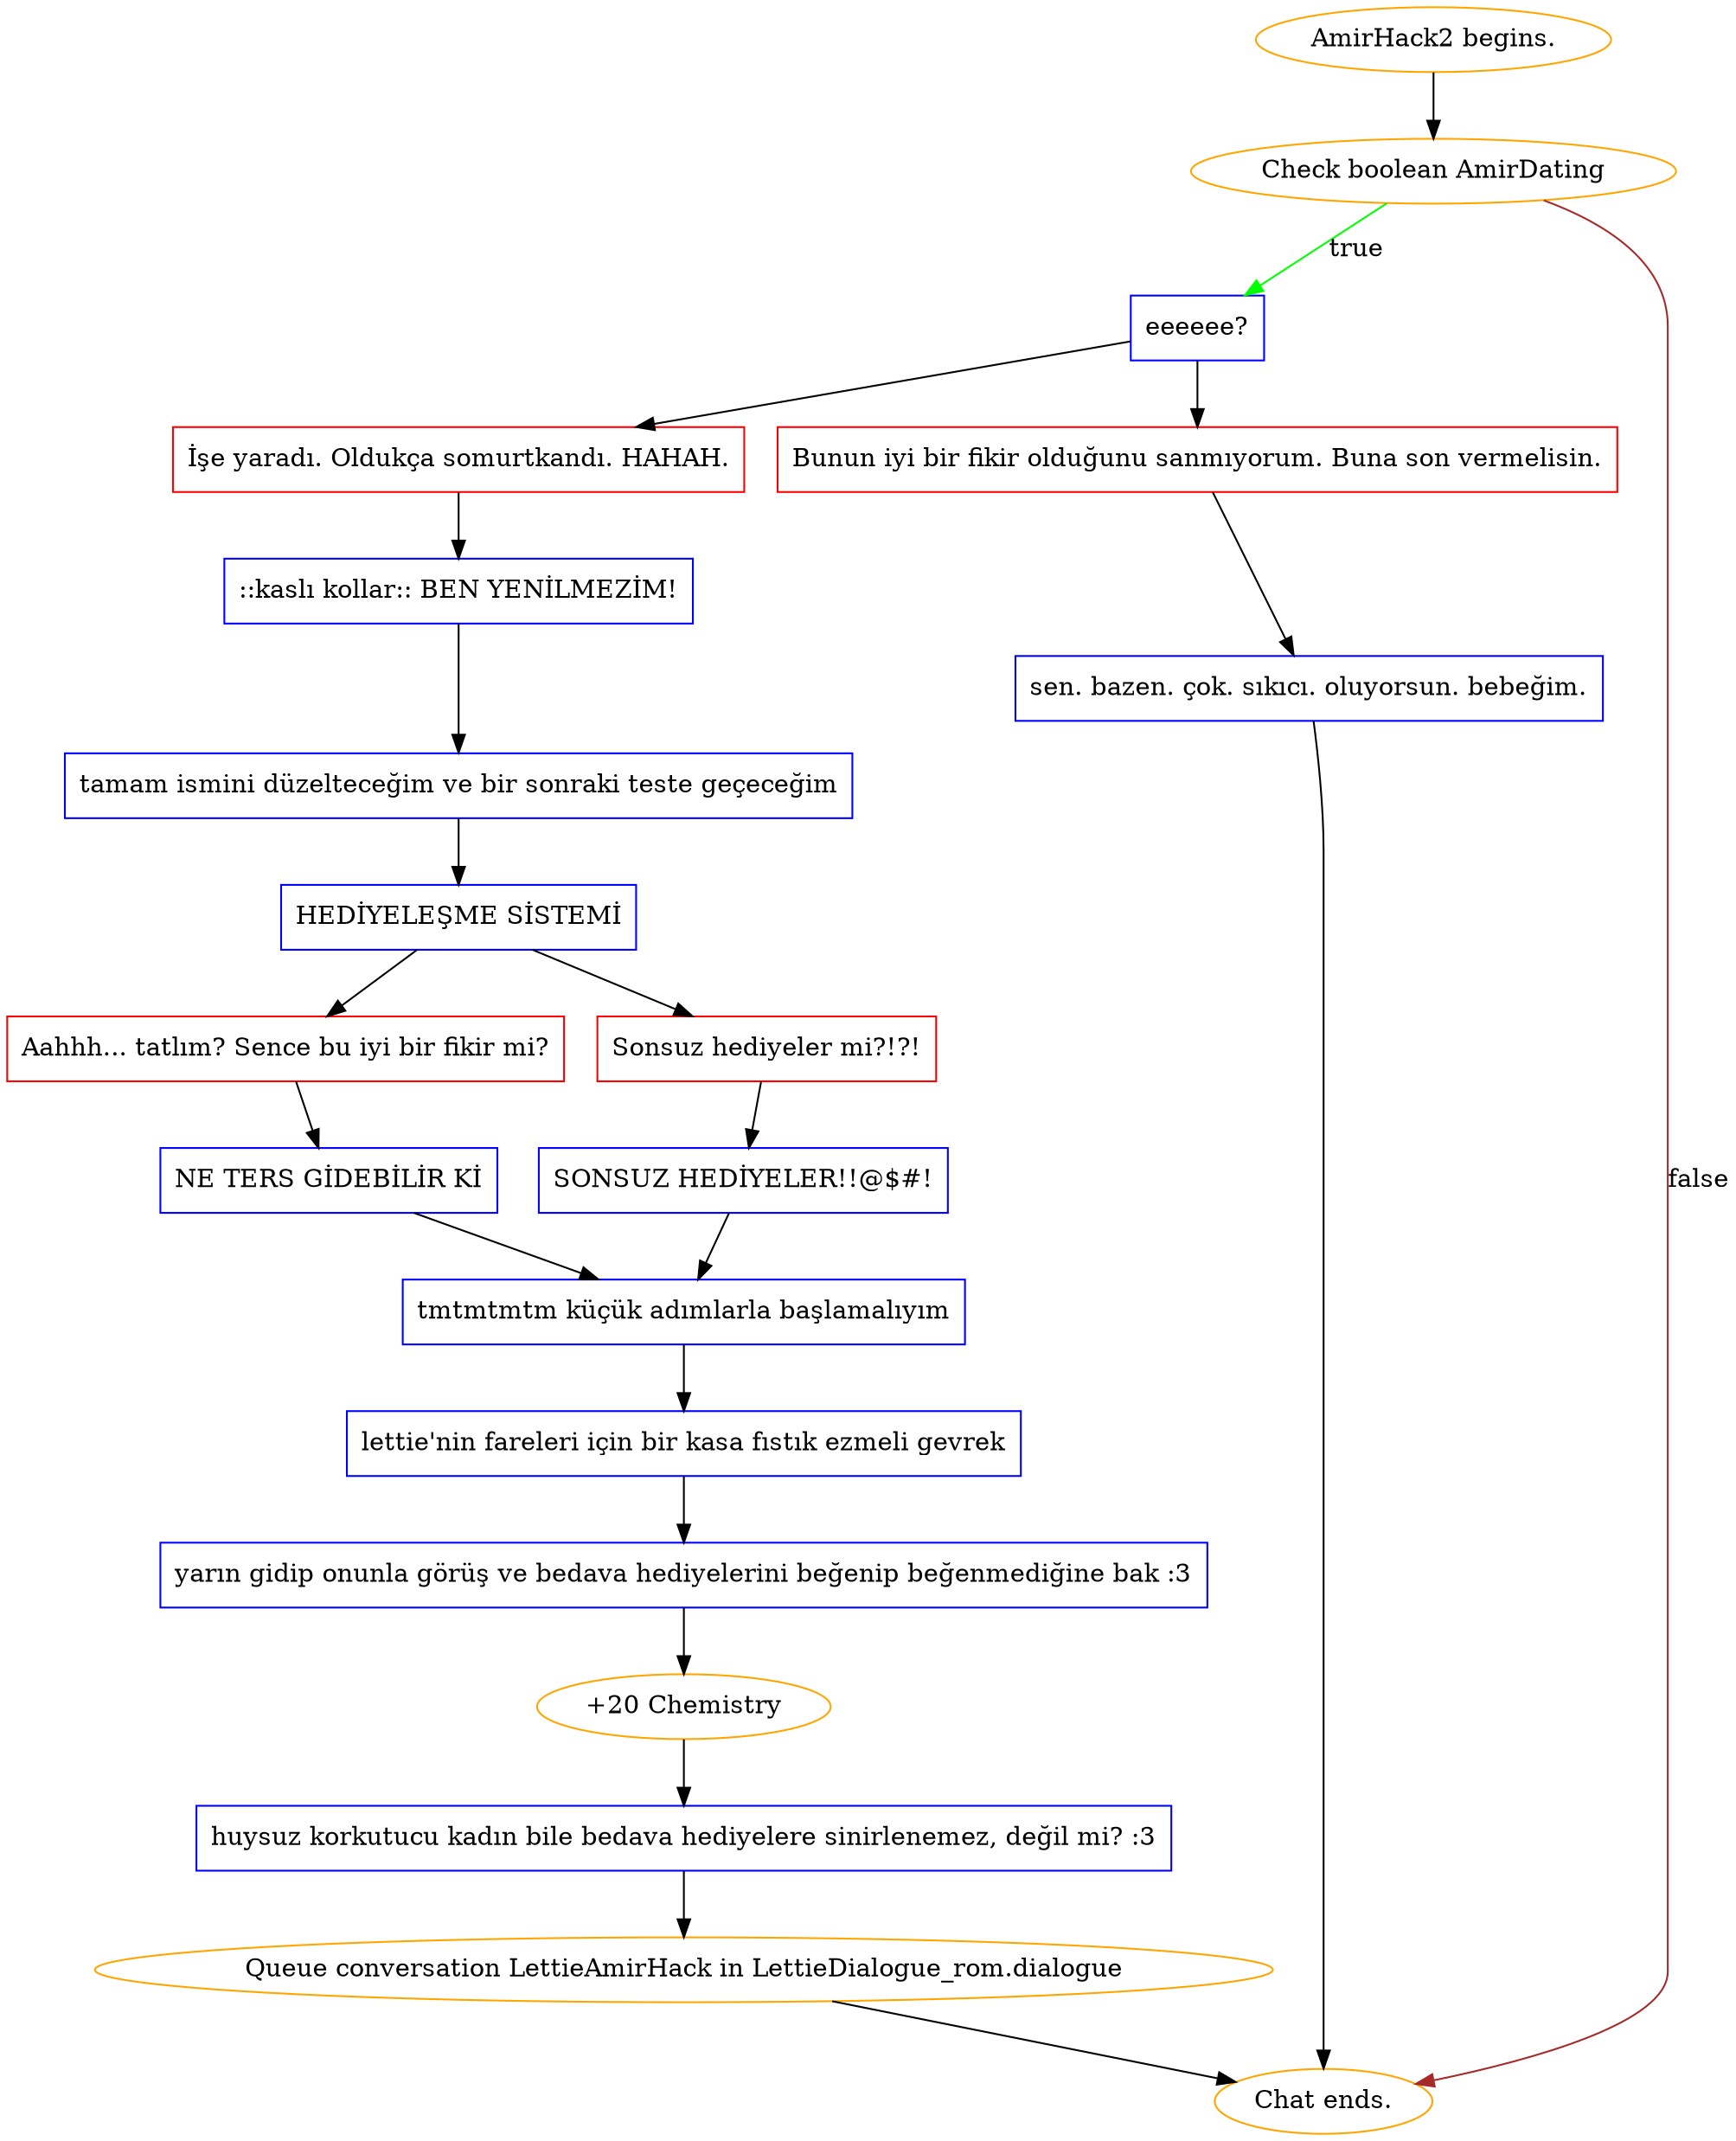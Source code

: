 digraph {
	"AmirHack2 begins." [color=orange];
		"AmirHack2 begins." -> j1974262334;
	j1974262334 [label="Check boolean AmirDating",color=orange];
		j1974262334 -> j432135998 [label=true,color=green];
		j1974262334 -> "Chat ends." [label=false,color=brown];
	j432135998 [label="eeeeee?",shape=box,color=blue];
		j432135998 -> j3433482490;
		j432135998 -> j2092248547;
	"Chat ends." [color=orange];
	j3433482490 [label="İşe yaradı. Oldukça somurtkandı. HAHAH.",shape=box,color=red];
		j3433482490 -> j1616903066;
	j2092248547 [label="Bunun iyi bir fikir olduğunu sanmıyorum. Buna son vermelisin.",shape=box,color=red];
		j2092248547 -> j964684449;
	j1616903066 [label="::kaslı kollar:: BEN YENİLMEZİM!",shape=box,color=blue];
		j1616903066 -> j342995716;
	j964684449 [label="sen. bazen. çok. sıkıcı. oluyorsun. bebeğim.",shape=box,color=blue];
		j964684449 -> "Chat ends.";
	j342995716 [label="tamam ismini düzelteceğim ve bir sonraki teste geçeceğim",shape=box,color=blue];
		j342995716 -> j4187514065;
	j4187514065 [label="HEDİYELEŞME SİSTEMİ",shape=box,color=blue];
		j4187514065 -> j90265247;
		j4187514065 -> j2199243793;
	j90265247 [label="Aahhh... tatlım? Sence bu iyi bir fikir mi?",shape=box,color=red];
		j90265247 -> j1669332760;
	j2199243793 [label="Sonsuz hediyeler mi?!?!",shape=box,color=red];
		j2199243793 -> j378669561;
	j1669332760 [label="NE TERS GİDEBİLİR Kİ",shape=box,color=blue];
		j1669332760 -> j2087035610;
	j378669561 [label="SONSUZ HEDİYELER!!@$#!",shape=box,color=blue];
		j378669561 -> j2087035610;
	j2087035610 [label="tmtmtmtm küçük adımlarla başlamalıyım",shape=box,color=blue];
		j2087035610 -> j2513111473;
	j2513111473 [label="lettie'nin fareleri için bir kasa fıstık ezmeli gevrek",shape=box,color=blue];
		j2513111473 -> j1285037991;
	j1285037991 [label="yarın gidip onunla görüş ve bedava hediyelerini beğenip beğenmediğine bak :3",shape=box,color=blue];
		j1285037991 -> j1404065886;
	j1404065886 [label="+20 Chemistry",color=orange];
		j1404065886 -> j3899023242;
	j3899023242 [label="huysuz korkutucu kadın bile bedava hediyelere sinirlenemez, değil mi? :3",shape=box,color=blue];
		j3899023242 -> "Initiate conversation LettieAmirHack in LettieDialogue_rom.dialogue";
	"Initiate conversation LettieAmirHack in LettieDialogue_rom.dialogue" [label="Queue conversation LettieAmirHack in LettieDialogue_rom.dialogue",color=orange];
		"Initiate conversation LettieAmirHack in LettieDialogue_rom.dialogue" -> "Chat ends.";
}